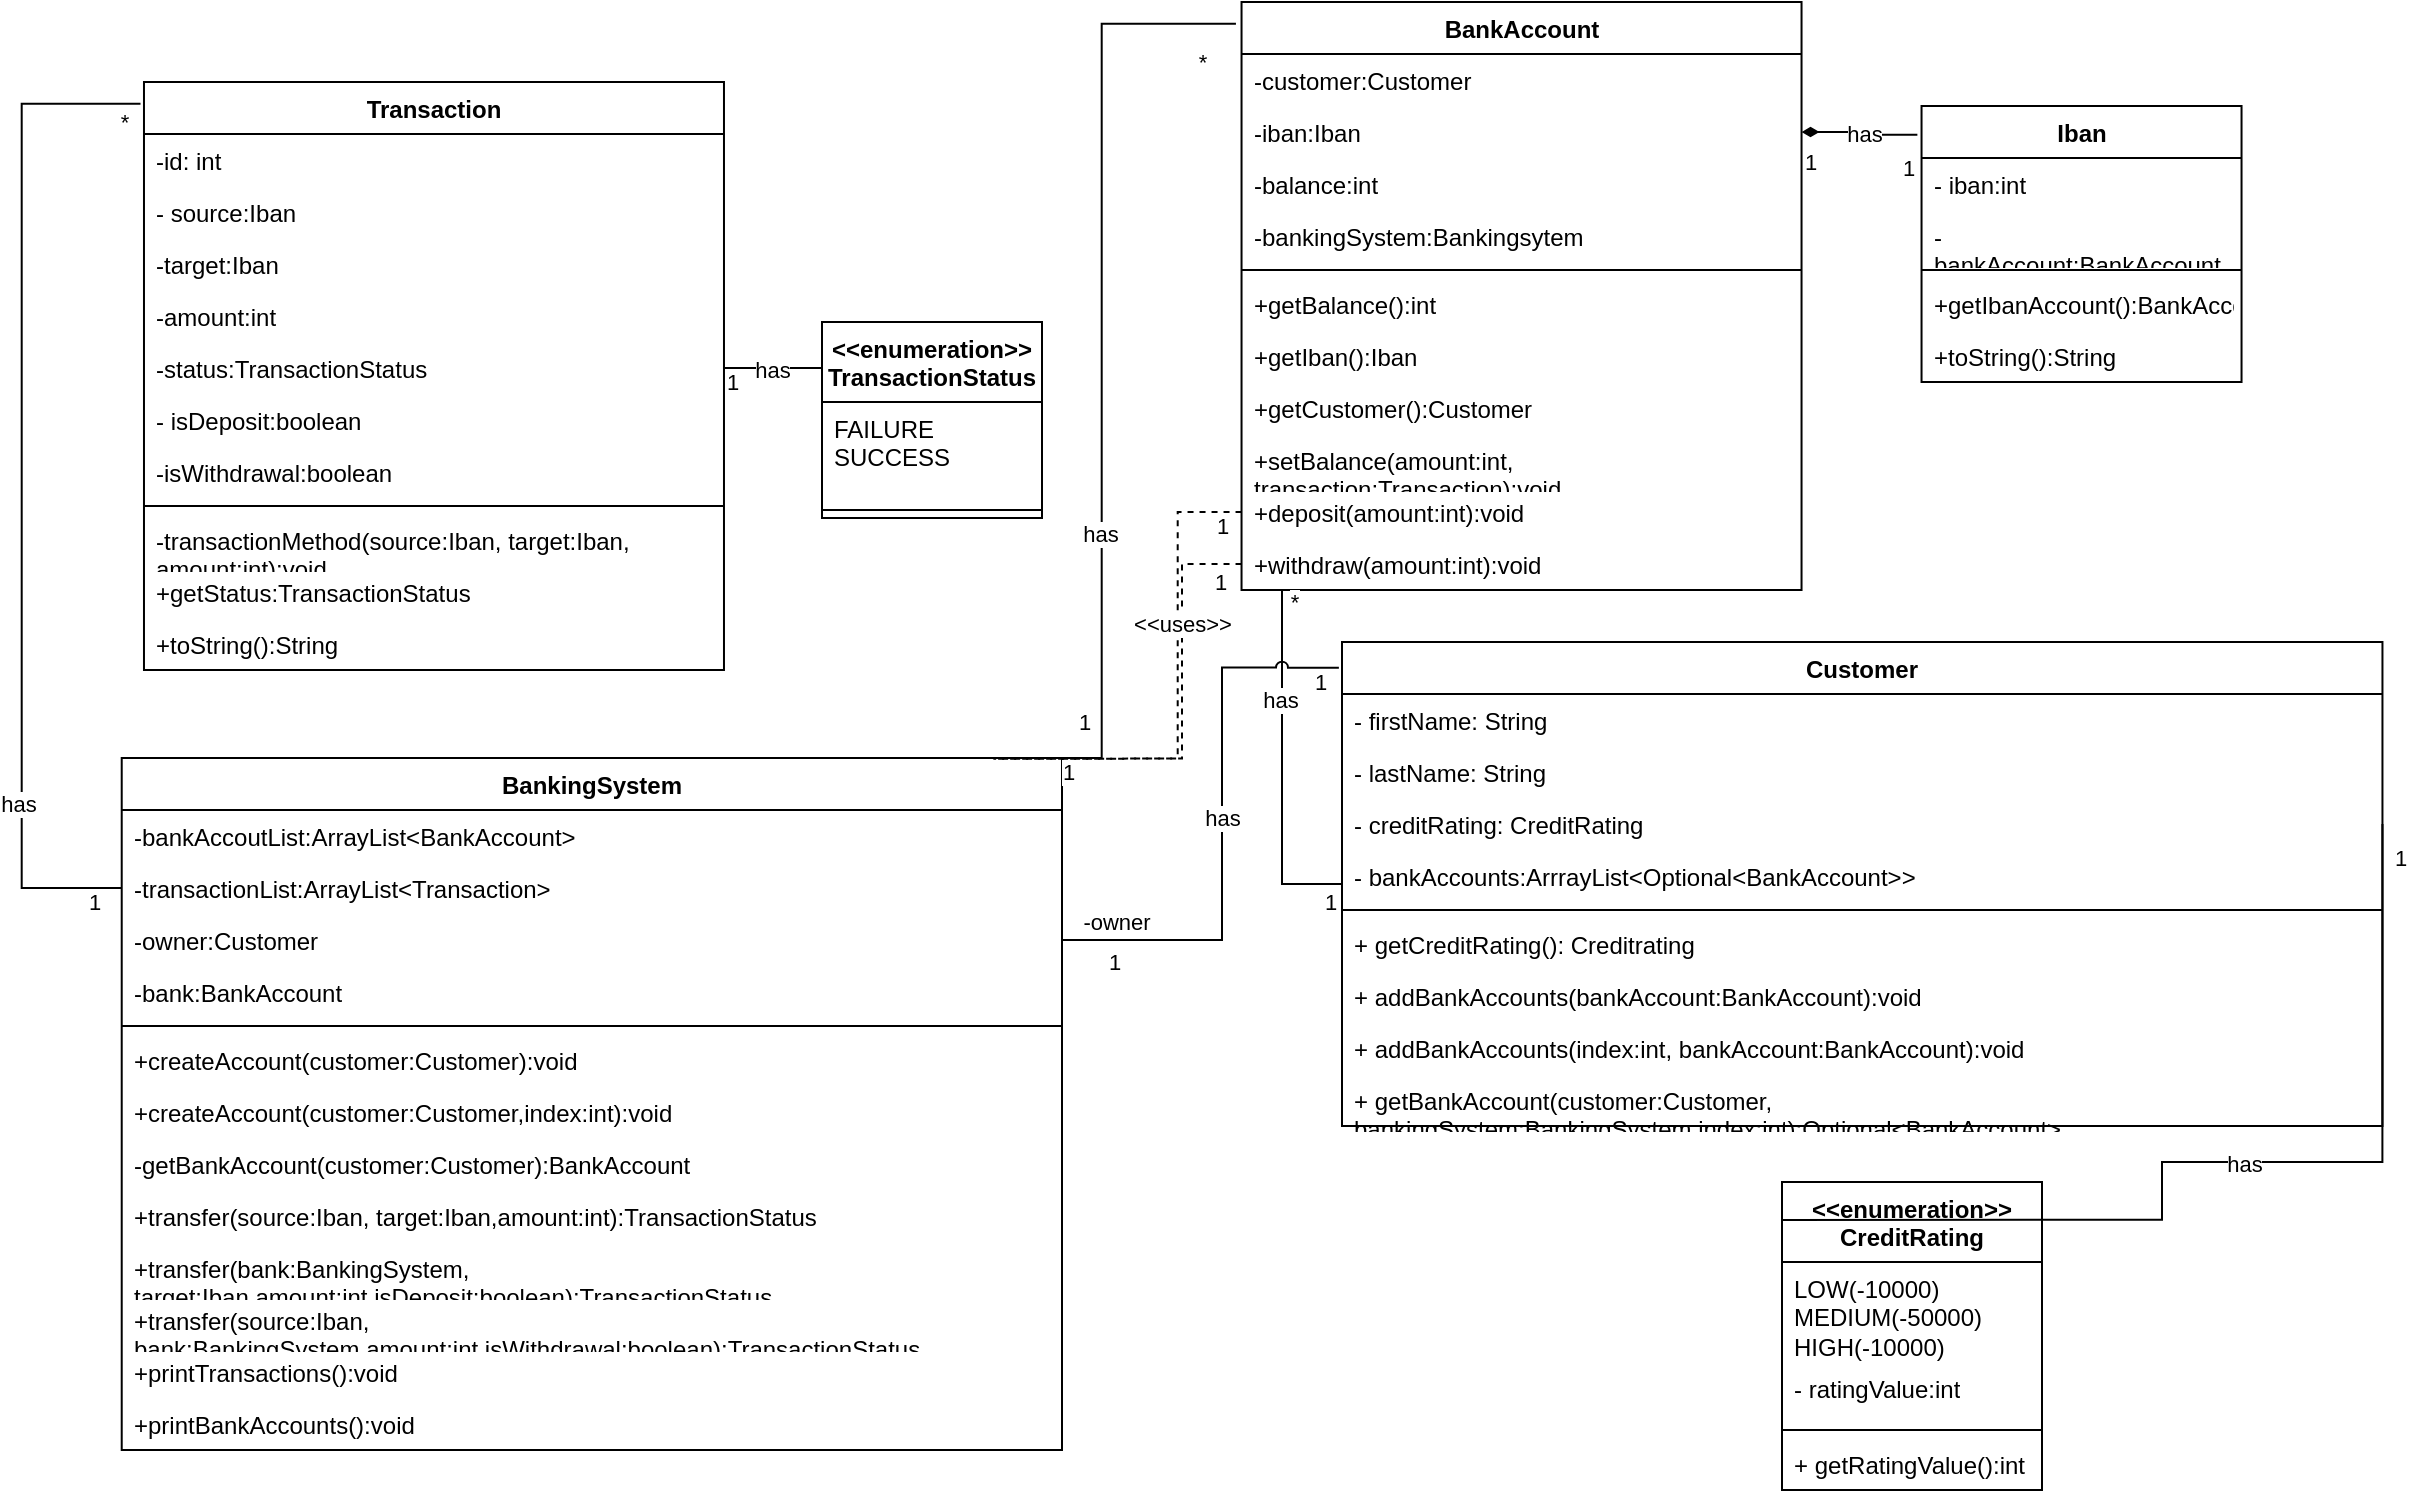<mxfile version="24.2.5" type="github">
  <diagram name="Page-1" id="c4acf3e9-155e-7222-9cf6-157b1a14988f">
    <mxGraphModel dx="2009" dy="1148" grid="1" gridSize="10" guides="1" tooltips="1" connect="1" arrows="1" fold="1" page="1" pageScale="1" pageWidth="1169" pageHeight="827" background="none" math="0" shadow="0">
      <root>
        <mxCell id="0" />
        <mxCell id="1" parent="0" />
        <mxCell id="sZMMLWBmmRGJno0L5d0l-5" value="BankingSystem" style="swimlane;fontStyle=1;align=center;verticalAlign=top;childLayout=stackLayout;horizontal=1;startSize=26;horizontalStack=0;resizeParent=1;resizeParentMax=0;resizeLast=0;collapsible=1;marginBottom=0;whiteSpace=wrap;html=1;" parent="1" vertex="1">
          <mxGeometry x="79.86" y="438" width="470.14" height="346" as="geometry" />
        </mxCell>
        <mxCell id="sZMMLWBmmRGJno0L5d0l-6" value="-bankAccoutList:ArrayList&amp;lt;BankAccount&amp;gt;" style="text;strokeColor=none;fillColor=none;align=left;verticalAlign=top;spacingLeft=4;spacingRight=4;overflow=hidden;rotatable=0;points=[[0,0.5],[1,0.5]];portConstraint=eastwest;whiteSpace=wrap;html=1;" parent="sZMMLWBmmRGJno0L5d0l-5" vertex="1">
          <mxGeometry y="26" width="470.14" height="26" as="geometry" />
        </mxCell>
        <mxCell id="wk22fEHmPmrBNLuspNeW-15" value="-transactionList:ArrayList&amp;lt;Transaction&amp;gt;" style="text;strokeColor=none;fillColor=none;align=left;verticalAlign=top;spacingLeft=4;spacingRight=4;overflow=hidden;rotatable=0;points=[[0,0.5],[1,0.5]];portConstraint=eastwest;whiteSpace=wrap;html=1;" parent="sZMMLWBmmRGJno0L5d0l-5" vertex="1">
          <mxGeometry y="52" width="470.14" height="26" as="geometry" />
        </mxCell>
        <mxCell id="wk22fEHmPmrBNLuspNeW-14" value="-owner:Customer" style="text;strokeColor=none;fillColor=none;align=left;verticalAlign=top;spacingLeft=4;spacingRight=4;overflow=hidden;rotatable=0;points=[[0,0.5],[1,0.5]];portConstraint=eastwest;whiteSpace=wrap;html=1;" parent="sZMMLWBmmRGJno0L5d0l-5" vertex="1">
          <mxGeometry y="78" width="470.14" height="26" as="geometry" />
        </mxCell>
        <mxCell id="wk22fEHmPmrBNLuspNeW-16" value="-bank:BankAccount" style="text;strokeColor=none;fillColor=none;align=left;verticalAlign=top;spacingLeft=4;spacingRight=4;overflow=hidden;rotatable=0;points=[[0,0.5],[1,0.5]];portConstraint=eastwest;whiteSpace=wrap;html=1;" parent="sZMMLWBmmRGJno0L5d0l-5" vertex="1">
          <mxGeometry y="104" width="470.14" height="26" as="geometry" />
        </mxCell>
        <mxCell id="sZMMLWBmmRGJno0L5d0l-7" value="" style="line;strokeWidth=1;fillColor=none;align=left;verticalAlign=middle;spacingTop=-1;spacingLeft=3;spacingRight=3;rotatable=0;labelPosition=right;points=[];portConstraint=eastwest;strokeColor=inherit;" parent="sZMMLWBmmRGJno0L5d0l-5" vertex="1">
          <mxGeometry y="130" width="470.14" height="8" as="geometry" />
        </mxCell>
        <mxCell id="sZMMLWBmmRGJno0L5d0l-8" value="+createAccount(customer:Customer):void" style="text;strokeColor=none;fillColor=none;align=left;verticalAlign=top;spacingLeft=4;spacingRight=4;overflow=hidden;rotatable=0;points=[[0,0.5],[1,0.5]];portConstraint=eastwest;whiteSpace=wrap;html=1;" parent="sZMMLWBmmRGJno0L5d0l-5" vertex="1">
          <mxGeometry y="138" width="470.14" height="26" as="geometry" />
        </mxCell>
        <mxCell id="wk22fEHmPmrBNLuspNeW-73" value="+createAccount(customer:Customer,index:int):void" style="text;strokeColor=none;fillColor=none;align=left;verticalAlign=top;spacingLeft=4;spacingRight=4;overflow=hidden;rotatable=0;points=[[0,0.5],[1,0.5]];portConstraint=eastwest;whiteSpace=wrap;html=1;" parent="sZMMLWBmmRGJno0L5d0l-5" vertex="1">
          <mxGeometry y="164" width="470.14" height="26" as="geometry" />
        </mxCell>
        <mxCell id="wk22fEHmPmrBNLuspNeW-17" value="-getBankAccount(customer:Customer):BankAccount" style="text;strokeColor=none;fillColor=none;align=left;verticalAlign=top;spacingLeft=4;spacingRight=4;overflow=hidden;rotatable=0;points=[[0,0.5],[1,0.5]];portConstraint=eastwest;whiteSpace=wrap;html=1;" parent="sZMMLWBmmRGJno0L5d0l-5" vertex="1">
          <mxGeometry y="190" width="470.14" height="26" as="geometry" />
        </mxCell>
        <mxCell id="wk22fEHmPmrBNLuspNeW-18" value="+transfer(source:Iban, target:Iban,amount:int):TransactionStatus" style="text;strokeColor=none;fillColor=none;align=left;verticalAlign=top;spacingLeft=4;spacingRight=4;overflow=hidden;rotatable=0;points=[[0,0.5],[1,0.5]];portConstraint=eastwest;whiteSpace=wrap;html=1;" parent="sZMMLWBmmRGJno0L5d0l-5" vertex="1">
          <mxGeometry y="216" width="470.14" height="26" as="geometry" />
        </mxCell>
        <mxCell id="wk22fEHmPmrBNLuspNeW-74" value="+transfer(bank:BankingSystem, target:Iban,amount:int,isDeposit:boolean):TransactionStatus" style="text;strokeColor=none;fillColor=none;align=left;verticalAlign=top;spacingLeft=4;spacingRight=4;overflow=hidden;rotatable=0;points=[[0,0.5],[1,0.5]];portConstraint=eastwest;whiteSpace=wrap;html=1;" parent="sZMMLWBmmRGJno0L5d0l-5" vertex="1">
          <mxGeometry y="242" width="470.14" height="26" as="geometry" />
        </mxCell>
        <mxCell id="wk22fEHmPmrBNLuspNeW-75" value="+transfer(source:Iban, bank:BankingSystem,amount:int,isWithdrawal:boolean):TransactionStatus" style="text;strokeColor=none;fillColor=none;align=left;verticalAlign=top;spacingLeft=4;spacingRight=4;overflow=hidden;rotatable=0;points=[[0,0.5],[1,0.5]];portConstraint=eastwest;whiteSpace=wrap;html=1;" parent="sZMMLWBmmRGJno0L5d0l-5" vertex="1">
          <mxGeometry y="268" width="470.14" height="26" as="geometry" />
        </mxCell>
        <mxCell id="wk22fEHmPmrBNLuspNeW-19" value="+printTransactions():void" style="text;strokeColor=none;fillColor=none;align=left;verticalAlign=top;spacingLeft=4;spacingRight=4;overflow=hidden;rotatable=0;points=[[0,0.5],[1,0.5]];portConstraint=eastwest;whiteSpace=wrap;html=1;" parent="sZMMLWBmmRGJno0L5d0l-5" vertex="1">
          <mxGeometry y="294" width="470.14" height="26" as="geometry" />
        </mxCell>
        <mxCell id="wk22fEHmPmrBNLuspNeW-76" value="+printBankAccounts():void" style="text;strokeColor=none;fillColor=none;align=left;verticalAlign=top;spacingLeft=4;spacingRight=4;overflow=hidden;rotatable=0;points=[[0,0.5],[1,0.5]];portConstraint=eastwest;whiteSpace=wrap;html=1;" parent="sZMMLWBmmRGJno0L5d0l-5" vertex="1">
          <mxGeometry y="320" width="470.14" height="26" as="geometry" />
        </mxCell>
        <mxCell id="wk22fEHmPmrBNLuspNeW-20" value="&lt;div&gt;&amp;lt;&amp;lt;enumeration&amp;gt;&amp;gt;&lt;/div&gt;&lt;div&gt;CreditRating&lt;br&gt;&lt;/div&gt;" style="swimlane;fontStyle=1;align=center;verticalAlign=top;childLayout=stackLayout;horizontal=1;startSize=40;horizontalStack=0;resizeParent=1;resizeParentMax=0;resizeLast=0;collapsible=1;marginBottom=0;whiteSpace=wrap;html=1;" parent="1" vertex="1">
          <mxGeometry x="910.0" y="650" width="130" height="154" as="geometry" />
        </mxCell>
        <mxCell id="wk22fEHmPmrBNLuspNeW-21" value="&lt;div&gt;LOW(-10000)&lt;/div&gt;&lt;div&gt;MEDIUM(-50000)&lt;/div&gt;&lt;div&gt;HIGH(-10000)&lt;br&gt;&lt;/div&gt;" style="text;strokeColor=none;fillColor=none;align=left;verticalAlign=top;spacingLeft=4;spacingRight=4;overflow=hidden;rotatable=0;points=[[0,0.5],[1,0.5]];portConstraint=eastwest;whiteSpace=wrap;html=1;" parent="wk22fEHmPmrBNLuspNeW-20" vertex="1">
          <mxGeometry y="40" width="130" height="50" as="geometry" />
        </mxCell>
        <mxCell id="wk22fEHmPmrBNLuspNeW-24" value="- ratingValue:int" style="text;strokeColor=none;fillColor=none;align=left;verticalAlign=top;spacingLeft=4;spacingRight=4;overflow=hidden;rotatable=0;points=[[0,0.5],[1,0.5]];portConstraint=eastwest;whiteSpace=wrap;html=1;" parent="wk22fEHmPmrBNLuspNeW-20" vertex="1">
          <mxGeometry y="90" width="130" height="30" as="geometry" />
        </mxCell>
        <mxCell id="wk22fEHmPmrBNLuspNeW-22" value="" style="line;strokeWidth=1;fillColor=none;align=left;verticalAlign=middle;spacingTop=-1;spacingLeft=3;spacingRight=3;rotatable=0;labelPosition=right;points=[];portConstraint=eastwest;strokeColor=inherit;" parent="wk22fEHmPmrBNLuspNeW-20" vertex="1">
          <mxGeometry y="120" width="130" height="8" as="geometry" />
        </mxCell>
        <mxCell id="wk22fEHmPmrBNLuspNeW-23" value="+ getRatingValue():int" style="text;strokeColor=none;fillColor=none;align=left;verticalAlign=top;spacingLeft=4;spacingRight=4;overflow=hidden;rotatable=0;points=[[0,0.5],[1,0.5]];portConstraint=eastwest;whiteSpace=wrap;html=1;" parent="wk22fEHmPmrBNLuspNeW-20" vertex="1">
          <mxGeometry y="128" width="130" height="26" as="geometry" />
        </mxCell>
        <mxCell id="wk22fEHmPmrBNLuspNeW-62" style="edgeStyle=orthogonalEdgeStyle;rounded=0;orthogonalLoop=1;jettySize=auto;html=1;exitX=1;exitY=0.5;exitDx=0;exitDy=0;" parent="wk22fEHmPmrBNLuspNeW-20" source="wk22fEHmPmrBNLuspNeW-21" target="wk22fEHmPmrBNLuspNeW-21" edge="1">
          <mxGeometry relative="1" as="geometry" />
        </mxCell>
        <mxCell id="wk22fEHmPmrBNLuspNeW-25" value="BankAccount" style="swimlane;fontStyle=1;align=center;verticalAlign=top;childLayout=stackLayout;horizontal=1;startSize=26;horizontalStack=0;resizeParent=1;resizeParentMax=0;resizeLast=0;collapsible=1;marginBottom=0;whiteSpace=wrap;html=1;" parent="1" vertex="1">
          <mxGeometry x="639.77" y="60" width="280" height="294" as="geometry" />
        </mxCell>
        <mxCell id="wk22fEHmPmrBNLuspNeW-26" value="-customer:Customer&lt;span style=&quot;white-space: pre;&quot;&gt;&#x9;&lt;/span&gt;" style="text;strokeColor=none;fillColor=none;align=left;verticalAlign=top;spacingLeft=4;spacingRight=4;overflow=hidden;rotatable=0;points=[[0,0.5],[1,0.5]];portConstraint=eastwest;whiteSpace=wrap;html=1;" parent="wk22fEHmPmrBNLuspNeW-25" vertex="1">
          <mxGeometry y="26" width="280" height="26" as="geometry" />
        </mxCell>
        <mxCell id="wk22fEHmPmrBNLuspNeW-27" value="-iban:Iban" style="text;strokeColor=none;fillColor=none;align=left;verticalAlign=top;spacingLeft=4;spacingRight=4;overflow=hidden;rotatable=0;points=[[0,0.5],[1,0.5]];portConstraint=eastwest;whiteSpace=wrap;html=1;" parent="wk22fEHmPmrBNLuspNeW-25" vertex="1">
          <mxGeometry y="52" width="280" height="26" as="geometry" />
        </mxCell>
        <mxCell id="wk22fEHmPmrBNLuspNeW-28" value="-balance:int" style="text;strokeColor=none;fillColor=none;align=left;verticalAlign=top;spacingLeft=4;spacingRight=4;overflow=hidden;rotatable=0;points=[[0,0.5],[1,0.5]];portConstraint=eastwest;whiteSpace=wrap;html=1;" parent="wk22fEHmPmrBNLuspNeW-25" vertex="1">
          <mxGeometry y="78" width="280" height="26" as="geometry" />
        </mxCell>
        <mxCell id="wk22fEHmPmrBNLuspNeW-29" value="-bankingSystem:Bankingsytem" style="text;strokeColor=none;fillColor=none;align=left;verticalAlign=top;spacingLeft=4;spacingRight=4;overflow=hidden;rotatable=0;points=[[0,0.5],[1,0.5]];portConstraint=eastwest;whiteSpace=wrap;html=1;" parent="wk22fEHmPmrBNLuspNeW-25" vertex="1">
          <mxGeometry y="104" width="280" height="26" as="geometry" />
        </mxCell>
        <mxCell id="wk22fEHmPmrBNLuspNeW-30" value="" style="line;strokeWidth=1;fillColor=none;align=left;verticalAlign=middle;spacingTop=-1;spacingLeft=3;spacingRight=3;rotatable=0;labelPosition=right;points=[];portConstraint=eastwest;strokeColor=inherit;" parent="wk22fEHmPmrBNLuspNeW-25" vertex="1">
          <mxGeometry y="130" width="280" height="8" as="geometry" />
        </mxCell>
        <mxCell id="wk22fEHmPmrBNLuspNeW-31" value="+getBalance():int" style="text;strokeColor=none;fillColor=none;align=left;verticalAlign=top;spacingLeft=4;spacingRight=4;overflow=hidden;rotatable=0;points=[[0,0.5],[1,0.5]];portConstraint=eastwest;whiteSpace=wrap;html=1;" parent="wk22fEHmPmrBNLuspNeW-25" vertex="1">
          <mxGeometry y="138" width="280" height="26" as="geometry" />
        </mxCell>
        <mxCell id="wk22fEHmPmrBNLuspNeW-32" value="+getIban():Iban" style="text;strokeColor=none;fillColor=none;align=left;verticalAlign=top;spacingLeft=4;spacingRight=4;overflow=hidden;rotatable=0;points=[[0,0.5],[1,0.5]];portConstraint=eastwest;whiteSpace=wrap;html=1;" parent="wk22fEHmPmrBNLuspNeW-25" vertex="1">
          <mxGeometry y="164" width="280" height="26" as="geometry" />
        </mxCell>
        <mxCell id="wk22fEHmPmrBNLuspNeW-33" value="+getCustomer():Customer" style="text;strokeColor=none;fillColor=none;align=left;verticalAlign=top;spacingLeft=4;spacingRight=4;overflow=hidden;rotatable=0;points=[[0,0.5],[1,0.5]];portConstraint=eastwest;whiteSpace=wrap;html=1;" parent="wk22fEHmPmrBNLuspNeW-25" vertex="1">
          <mxGeometry y="190" width="280" height="26" as="geometry" />
        </mxCell>
        <mxCell id="wk22fEHmPmrBNLuspNeW-34" value="+setBalance(amount:int, transaction:Transaction):void" style="text;strokeColor=none;fillColor=none;align=left;verticalAlign=top;spacingLeft=4;spacingRight=4;overflow=hidden;rotatable=0;points=[[0,0.5],[1,0.5]];portConstraint=eastwest;whiteSpace=wrap;html=1;" parent="wk22fEHmPmrBNLuspNeW-25" vertex="1">
          <mxGeometry y="216" width="280" height="26" as="geometry" />
        </mxCell>
        <mxCell id="wk22fEHmPmrBNLuspNeW-35" value="+deposit(amount:int):void" style="text;strokeColor=none;fillColor=none;align=left;verticalAlign=top;spacingLeft=4;spacingRight=4;overflow=hidden;rotatable=0;points=[[0,0.5],[1,0.5]];portConstraint=eastwest;whiteSpace=wrap;html=1;" parent="wk22fEHmPmrBNLuspNeW-25" vertex="1">
          <mxGeometry y="242" width="280" height="26" as="geometry" />
        </mxCell>
        <mxCell id="wk22fEHmPmrBNLuspNeW-37" value="+withdraw(amount:int):void" style="text;strokeColor=none;fillColor=none;align=left;verticalAlign=top;spacingLeft=4;spacingRight=4;overflow=hidden;rotatable=0;points=[[0,0.5],[1,0.5]];portConstraint=eastwest;whiteSpace=wrap;html=1;" parent="wk22fEHmPmrBNLuspNeW-25" vertex="1">
          <mxGeometry y="268" width="280" height="26" as="geometry" />
        </mxCell>
        <mxCell id="wk22fEHmPmrBNLuspNeW-38" value="Iban" style="swimlane;fontStyle=1;align=center;verticalAlign=top;childLayout=stackLayout;horizontal=1;startSize=26;horizontalStack=0;resizeParent=1;resizeParentMax=0;resizeLast=0;collapsible=1;marginBottom=0;whiteSpace=wrap;html=1;" parent="1" vertex="1">
          <mxGeometry x="979.77" y="112" width="160" height="138" as="geometry" />
        </mxCell>
        <mxCell id="wk22fEHmPmrBNLuspNeW-39" value="- iban:int" style="text;strokeColor=none;fillColor=none;align=left;verticalAlign=top;spacingLeft=4;spacingRight=4;overflow=hidden;rotatable=0;points=[[0,0.5],[1,0.5]];portConstraint=eastwest;whiteSpace=wrap;html=1;" parent="wk22fEHmPmrBNLuspNeW-38" vertex="1">
          <mxGeometry y="26" width="160" height="26" as="geometry" />
        </mxCell>
        <mxCell id="wk22fEHmPmrBNLuspNeW-42" value="- bankAccount:BankAccount" style="text;strokeColor=none;fillColor=none;align=left;verticalAlign=top;spacingLeft=4;spacingRight=4;overflow=hidden;rotatable=0;points=[[0,0.5],[1,0.5]];portConstraint=eastwest;whiteSpace=wrap;html=1;" parent="wk22fEHmPmrBNLuspNeW-38" vertex="1">
          <mxGeometry y="52" width="160" height="26" as="geometry" />
        </mxCell>
        <mxCell id="wk22fEHmPmrBNLuspNeW-40" value="" style="line;strokeWidth=1;fillColor=none;align=left;verticalAlign=middle;spacingTop=-1;spacingLeft=3;spacingRight=3;rotatable=0;labelPosition=right;points=[];portConstraint=eastwest;strokeColor=inherit;" parent="wk22fEHmPmrBNLuspNeW-38" vertex="1">
          <mxGeometry y="78" width="160" height="8" as="geometry" />
        </mxCell>
        <mxCell id="wk22fEHmPmrBNLuspNeW-41" value="+getIbanAccount():BankAccount" style="text;strokeColor=none;fillColor=none;align=left;verticalAlign=top;spacingLeft=4;spacingRight=4;overflow=hidden;rotatable=0;points=[[0,0.5],[1,0.5]];portConstraint=eastwest;whiteSpace=wrap;html=1;" parent="wk22fEHmPmrBNLuspNeW-38" vertex="1">
          <mxGeometry y="86" width="160" height="26" as="geometry" />
        </mxCell>
        <mxCell id="wk22fEHmPmrBNLuspNeW-43" value="+toString():String" style="text;strokeColor=none;fillColor=none;align=left;verticalAlign=top;spacingLeft=4;spacingRight=4;overflow=hidden;rotatable=0;points=[[0,0.5],[1,0.5]];portConstraint=eastwest;whiteSpace=wrap;html=1;" parent="wk22fEHmPmrBNLuspNeW-38" vertex="1">
          <mxGeometry y="112" width="160" height="26" as="geometry" />
        </mxCell>
        <mxCell id="wk22fEHmPmrBNLuspNeW-44" value="Transaction" style="swimlane;fontStyle=1;align=center;verticalAlign=top;childLayout=stackLayout;horizontal=1;startSize=26;horizontalStack=0;resizeParent=1;resizeParentMax=0;resizeLast=0;collapsible=1;marginBottom=0;whiteSpace=wrap;html=1;" parent="1" vertex="1">
          <mxGeometry x="90.99" y="100" width="290" height="294" as="geometry" />
        </mxCell>
        <mxCell id="wk22fEHmPmrBNLuspNeW-45" value="-id: int" style="text;strokeColor=none;fillColor=none;align=left;verticalAlign=top;spacingLeft=4;spacingRight=4;overflow=hidden;rotatable=0;points=[[0,0.5],[1,0.5]];portConstraint=eastwest;whiteSpace=wrap;html=1;" parent="wk22fEHmPmrBNLuspNeW-44" vertex="1">
          <mxGeometry y="26" width="290" height="26" as="geometry" />
        </mxCell>
        <mxCell id="wk22fEHmPmrBNLuspNeW-46" value="- source:Iban" style="text;strokeColor=none;fillColor=none;align=left;verticalAlign=top;spacingLeft=4;spacingRight=4;overflow=hidden;rotatable=0;points=[[0,0.5],[1,0.5]];portConstraint=eastwest;whiteSpace=wrap;html=1;" parent="wk22fEHmPmrBNLuspNeW-44" vertex="1">
          <mxGeometry y="52" width="290" height="26" as="geometry" />
        </mxCell>
        <mxCell id="wk22fEHmPmrBNLuspNeW-47" value="-target:Iban" style="text;strokeColor=none;fillColor=none;align=left;verticalAlign=top;spacingLeft=4;spacingRight=4;overflow=hidden;rotatable=0;points=[[0,0.5],[1,0.5]];portConstraint=eastwest;whiteSpace=wrap;html=1;" parent="wk22fEHmPmrBNLuspNeW-44" vertex="1">
          <mxGeometry y="78" width="290" height="26" as="geometry" />
        </mxCell>
        <mxCell id="wk22fEHmPmrBNLuspNeW-54" value="-amount:int" style="text;strokeColor=none;fillColor=none;align=left;verticalAlign=top;spacingLeft=4;spacingRight=4;overflow=hidden;rotatable=0;points=[[0,0.5],[1,0.5]];portConstraint=eastwest;whiteSpace=wrap;html=1;" parent="wk22fEHmPmrBNLuspNeW-44" vertex="1">
          <mxGeometry y="104" width="290" height="26" as="geometry" />
        </mxCell>
        <mxCell id="wk22fEHmPmrBNLuspNeW-55" value="-status:TransactionStatus" style="text;strokeColor=none;fillColor=none;align=left;verticalAlign=top;spacingLeft=4;spacingRight=4;overflow=hidden;rotatable=0;points=[[0,0.5],[1,0.5]];portConstraint=eastwest;whiteSpace=wrap;html=1;" parent="wk22fEHmPmrBNLuspNeW-44" vertex="1">
          <mxGeometry y="130" width="290" height="26" as="geometry" />
        </mxCell>
        <mxCell id="wk22fEHmPmrBNLuspNeW-56" value="- isDeposit:boolean" style="text;strokeColor=none;fillColor=none;align=left;verticalAlign=top;spacingLeft=4;spacingRight=4;overflow=hidden;rotatable=0;points=[[0,0.5],[1,0.5]];portConstraint=eastwest;whiteSpace=wrap;html=1;" parent="wk22fEHmPmrBNLuspNeW-44" vertex="1">
          <mxGeometry y="156" width="290" height="26" as="geometry" />
        </mxCell>
        <mxCell id="wk22fEHmPmrBNLuspNeW-48" value="-isWithdrawal:boolean" style="text;strokeColor=none;fillColor=none;align=left;verticalAlign=top;spacingLeft=4;spacingRight=4;overflow=hidden;rotatable=0;points=[[0,0.5],[1,0.5]];portConstraint=eastwest;whiteSpace=wrap;html=1;" parent="wk22fEHmPmrBNLuspNeW-44" vertex="1">
          <mxGeometry y="182" width="290" height="26" as="geometry" />
        </mxCell>
        <mxCell id="wk22fEHmPmrBNLuspNeW-49" value="" style="line;strokeWidth=1;fillColor=none;align=left;verticalAlign=middle;spacingTop=-1;spacingLeft=3;spacingRight=3;rotatable=0;labelPosition=right;points=[];portConstraint=eastwest;strokeColor=inherit;" parent="wk22fEHmPmrBNLuspNeW-44" vertex="1">
          <mxGeometry y="208" width="290" height="8" as="geometry" />
        </mxCell>
        <mxCell id="wk22fEHmPmrBNLuspNeW-50" value="-transactionMethod(source:Iban, target:Iban, amount:int):void" style="text;strokeColor=none;fillColor=none;align=left;verticalAlign=top;spacingLeft=4;spacingRight=4;overflow=hidden;rotatable=0;points=[[0,0.5],[1,0.5]];portConstraint=eastwest;whiteSpace=wrap;html=1;" parent="wk22fEHmPmrBNLuspNeW-44" vertex="1">
          <mxGeometry y="216" width="290" height="26" as="geometry" />
        </mxCell>
        <mxCell id="wk22fEHmPmrBNLuspNeW-51" value="+getStatus:TransactionStatus" style="text;strokeColor=none;fillColor=none;align=left;verticalAlign=top;spacingLeft=4;spacingRight=4;overflow=hidden;rotatable=0;points=[[0,0.5],[1,0.5]];portConstraint=eastwest;whiteSpace=wrap;html=1;" parent="wk22fEHmPmrBNLuspNeW-44" vertex="1">
          <mxGeometry y="242" width="290" height="26" as="geometry" />
        </mxCell>
        <mxCell id="wk22fEHmPmrBNLuspNeW-52" value="+toString():String" style="text;strokeColor=none;fillColor=none;align=left;verticalAlign=top;spacingLeft=4;spacingRight=4;overflow=hidden;rotatable=0;points=[[0,0.5],[1,0.5]];portConstraint=eastwest;whiteSpace=wrap;html=1;" parent="wk22fEHmPmrBNLuspNeW-44" vertex="1">
          <mxGeometry y="268" width="290" height="26" as="geometry" />
        </mxCell>
        <mxCell id="wk22fEHmPmrBNLuspNeW-57" value="&lt;div&gt;&amp;lt;&amp;lt;enumeration&amp;gt;&amp;gt;&lt;/div&gt;&lt;div&gt;TransactionStatus&lt;br&gt;&lt;/div&gt;" style="swimlane;fontStyle=1;align=center;verticalAlign=top;childLayout=stackLayout;horizontal=1;startSize=40;horizontalStack=0;resizeParent=1;resizeParentMax=0;resizeLast=0;collapsible=1;marginBottom=0;whiteSpace=wrap;html=1;" parent="1" vertex="1">
          <mxGeometry x="430.0" y="220" width="110" height="98" as="geometry" />
        </mxCell>
        <mxCell id="wk22fEHmPmrBNLuspNeW-58" value="&lt;div&gt;FAILURE&lt;/div&gt;&lt;div&gt;SUCCESS&lt;br&gt;&lt;/div&gt;" style="text;strokeColor=none;fillColor=none;align=left;verticalAlign=top;spacingLeft=4;spacingRight=4;overflow=hidden;rotatable=0;points=[[0,0.5],[1,0.5]];portConstraint=eastwest;whiteSpace=wrap;html=1;" parent="wk22fEHmPmrBNLuspNeW-57" vertex="1">
          <mxGeometry y="40" width="110" height="50" as="geometry" />
        </mxCell>
        <mxCell id="wk22fEHmPmrBNLuspNeW-60" value="" style="line;strokeWidth=1;fillColor=none;align=left;verticalAlign=middle;spacingTop=-1;spacingLeft=3;spacingRight=3;rotatable=0;labelPosition=right;points=[];portConstraint=eastwest;strokeColor=inherit;" parent="wk22fEHmPmrBNLuspNeW-57" vertex="1">
          <mxGeometry y="90" width="110" height="8" as="geometry" />
        </mxCell>
        <mxCell id="wk22fEHmPmrBNLuspNeW-89" style="edgeStyle=orthogonalEdgeStyle;rounded=0;orthogonalLoop=1;jettySize=auto;html=1;exitX=0;exitY=0.5;exitDx=0;exitDy=0;endArrow=none;endFill=0;" parent="1" source="wk22fEHmPmrBNLuspNeW-63" target="wk22fEHmPmrBNLuspNeW-25" edge="1">
          <mxGeometry relative="1" as="geometry">
            <Array as="points">
              <mxPoint x="660" y="501" />
            </Array>
          </mxGeometry>
        </mxCell>
        <mxCell id="-ng3TfhdZixkfPFJ0xl9-1" value="has" style="edgeLabel;html=1;align=center;verticalAlign=middle;resizable=0;points=[];" vertex="1" connectable="0" parent="wk22fEHmPmrBNLuspNeW-89">
          <mxGeometry x="0.384" y="1" relative="1" as="geometry">
            <mxPoint as="offset" />
          </mxGeometry>
        </mxCell>
        <mxCell id="-ng3TfhdZixkfPFJ0xl9-6" value="*" style="edgeLabel;html=1;align=center;verticalAlign=middle;resizable=0;points=[];" vertex="1" connectable="0" parent="wk22fEHmPmrBNLuspNeW-89">
          <mxGeometry x="0.879" y="-1" relative="1" as="geometry">
            <mxPoint x="5" y="-5" as="offset" />
          </mxGeometry>
        </mxCell>
        <mxCell id="-ng3TfhdZixkfPFJ0xl9-7" value="1" style="edgeLabel;html=1;align=center;verticalAlign=middle;resizable=0;points=[];" vertex="1" connectable="0" parent="wk22fEHmPmrBNLuspNeW-89">
          <mxGeometry x="-0.926" y="3" relative="1" as="geometry">
            <mxPoint y="6" as="offset" />
          </mxGeometry>
        </mxCell>
        <mxCell id="wk22fEHmPmrBNLuspNeW-63" value="Customer" style="swimlane;fontStyle=1;align=center;verticalAlign=top;childLayout=stackLayout;horizontal=1;startSize=26;horizontalStack=0;resizeParent=1;resizeParentMax=0;resizeLast=0;collapsible=1;marginBottom=0;whiteSpace=wrap;html=1;" parent="1" vertex="1">
          <mxGeometry x="690" y="380" width="520.23" height="242" as="geometry" />
        </mxCell>
        <mxCell id="wk22fEHmPmrBNLuspNeW-64" value="- firstName: String" style="text;strokeColor=none;fillColor=none;align=left;verticalAlign=top;spacingLeft=4;spacingRight=4;overflow=hidden;rotatable=0;points=[[0,0.5],[1,0.5]];portConstraint=eastwest;whiteSpace=wrap;html=1;" parent="wk22fEHmPmrBNLuspNeW-63" vertex="1">
          <mxGeometry y="26" width="520.23" height="26" as="geometry" />
        </mxCell>
        <mxCell id="wk22fEHmPmrBNLuspNeW-65" value="- lastName: String" style="text;strokeColor=none;fillColor=none;align=left;verticalAlign=top;spacingLeft=4;spacingRight=4;overflow=hidden;rotatable=0;points=[[0,0.5],[1,0.5]];portConstraint=eastwest;whiteSpace=wrap;html=1;" parent="wk22fEHmPmrBNLuspNeW-63" vertex="1">
          <mxGeometry y="52" width="520.23" height="26" as="geometry" />
        </mxCell>
        <mxCell id="wk22fEHmPmrBNLuspNeW-66" value="- creditRating: CreditRating" style="text;strokeColor=none;fillColor=none;align=left;verticalAlign=top;spacingLeft=4;spacingRight=4;overflow=hidden;rotatable=0;points=[[0,0.5],[1,0.5]];portConstraint=eastwest;whiteSpace=wrap;html=1;" parent="wk22fEHmPmrBNLuspNeW-63" vertex="1">
          <mxGeometry y="78" width="520.23" height="26" as="geometry" />
        </mxCell>
        <mxCell id="wk22fEHmPmrBNLuspNeW-67" value="- bankAccounts:ArrrayList&amp;lt;Optional&amp;lt;BankAccount&amp;gt;&amp;gt; " style="text;strokeColor=none;fillColor=none;align=left;verticalAlign=top;spacingLeft=4;spacingRight=4;overflow=hidden;rotatable=0;points=[[0,0.5],[1,0.5]];portConstraint=eastwest;whiteSpace=wrap;html=1;" parent="wk22fEHmPmrBNLuspNeW-63" vertex="1">
          <mxGeometry y="104" width="520.23" height="26" as="geometry" />
        </mxCell>
        <mxCell id="wk22fEHmPmrBNLuspNeW-68" value="" style="line;strokeWidth=1;fillColor=none;align=left;verticalAlign=middle;spacingTop=-1;spacingLeft=3;spacingRight=3;rotatable=0;labelPosition=right;points=[];portConstraint=eastwest;strokeColor=inherit;" parent="wk22fEHmPmrBNLuspNeW-63" vertex="1">
          <mxGeometry y="130" width="520.23" height="8" as="geometry" />
        </mxCell>
        <mxCell id="wk22fEHmPmrBNLuspNeW-69" value="+ getCreditRating(): Creditrating" style="text;strokeColor=none;fillColor=none;align=left;verticalAlign=top;spacingLeft=4;spacingRight=4;overflow=hidden;rotatable=0;points=[[0,0.5],[1,0.5]];portConstraint=eastwest;whiteSpace=wrap;html=1;" parent="wk22fEHmPmrBNLuspNeW-63" vertex="1">
          <mxGeometry y="138" width="520.23" height="26" as="geometry" />
        </mxCell>
        <mxCell id="wk22fEHmPmrBNLuspNeW-70" value="+ addBankAccounts(bankAccount:BankAccount):void" style="text;strokeColor=none;fillColor=none;align=left;verticalAlign=top;spacingLeft=4;spacingRight=4;overflow=hidden;rotatable=0;points=[[0,0.5],[1,0.5]];portConstraint=eastwest;whiteSpace=wrap;html=1;" parent="wk22fEHmPmrBNLuspNeW-63" vertex="1">
          <mxGeometry y="164" width="520.23" height="26" as="geometry" />
        </mxCell>
        <mxCell id="wk22fEHmPmrBNLuspNeW-71" value="+ addBankAccounts(index:int, bankAccount:BankAccount):void" style="text;strokeColor=none;fillColor=none;align=left;verticalAlign=top;spacingLeft=4;spacingRight=4;overflow=hidden;rotatable=0;points=[[0,0.5],[1,0.5]];portConstraint=eastwest;whiteSpace=wrap;html=1;" parent="wk22fEHmPmrBNLuspNeW-63" vertex="1">
          <mxGeometry y="190" width="520.23" height="26" as="geometry" />
        </mxCell>
        <mxCell id="wk22fEHmPmrBNLuspNeW-72" value="+ getBankAccount(customer:Customer, bankingSystem:BankingSystem,index:int):Optional&amp;lt;BankAccount&amp;gt;" style="text;strokeColor=none;fillColor=none;align=left;verticalAlign=top;spacingLeft=4;spacingRight=4;overflow=hidden;rotatable=0;points=[[0,0.5],[1,0.5]];portConstraint=eastwest;whiteSpace=wrap;html=1;" parent="wk22fEHmPmrBNLuspNeW-63" vertex="1">
          <mxGeometry y="216" width="520.23" height="26" as="geometry" />
        </mxCell>
        <mxCell id="wk22fEHmPmrBNLuspNeW-77" style="edgeStyle=orthogonalEdgeStyle;rounded=0;orthogonalLoop=1;jettySize=auto;html=1;exitX=1;exitY=0.5;exitDx=0;exitDy=0;entryX=0;entryY=0.123;entryDx=0;entryDy=0;entryPerimeter=0;endArrow=none;endFill=0;" parent="1" source="wk22fEHmPmrBNLuspNeW-66" target="wk22fEHmPmrBNLuspNeW-20" edge="1">
          <mxGeometry relative="1" as="geometry">
            <Array as="points">
              <mxPoint x="1210" y="640" />
              <mxPoint x="1100" y="640" />
              <mxPoint x="1100" y="669" />
            </Array>
          </mxGeometry>
        </mxCell>
        <mxCell id="wk22fEHmPmrBNLuspNeW-78" value="has" style="edgeLabel;html=1;align=center;verticalAlign=middle;resizable=0;points=[];" parent="wk22fEHmPmrBNLuspNeW-77" vertex="1" connectable="0">
          <mxGeometry x="-0.045" y="1" relative="1" as="geometry">
            <mxPoint as="offset" />
          </mxGeometry>
        </mxCell>
        <mxCell id="wk22fEHmPmrBNLuspNeW-79" value="1" style="edgeLabel;html=1;align=center;verticalAlign=middle;resizable=0;points=[];" parent="wk22fEHmPmrBNLuspNeW-77" vertex="1" connectable="0">
          <mxGeometry x="-0.964" y="1" relative="1" as="geometry">
            <mxPoint x="8" y="8" as="offset" />
          </mxGeometry>
        </mxCell>
        <mxCell id="wk22fEHmPmrBNLuspNeW-81" style="edgeStyle=orthogonalEdgeStyle;rounded=0;orthogonalLoop=1;jettySize=auto;html=1;exitX=1;exitY=0.5;exitDx=0;exitDy=0;entryX=-0.013;entryY=0.104;entryDx=0;entryDy=0;entryPerimeter=0;endArrow=none;endFill=0;startArrow=diamondThin;startFill=1;" parent="1" source="wk22fEHmPmrBNLuspNeW-27" target="wk22fEHmPmrBNLuspNeW-38" edge="1">
          <mxGeometry relative="1" as="geometry" />
        </mxCell>
        <mxCell id="wk22fEHmPmrBNLuspNeW-82" value="has" style="edgeLabel;html=1;align=center;verticalAlign=middle;resizable=0;points=[];" parent="wk22fEHmPmrBNLuspNeW-81" vertex="1" connectable="0">
          <mxGeometry x="0.073" y="1" relative="1" as="geometry">
            <mxPoint as="offset" />
          </mxGeometry>
        </mxCell>
        <mxCell id="wk22fEHmPmrBNLuspNeW-83" value="1" style="edgeLabel;html=1;align=center;verticalAlign=middle;resizable=0;points=[];" parent="wk22fEHmPmrBNLuspNeW-81" vertex="1" connectable="0">
          <mxGeometry x="-0.858" relative="1" as="geometry">
            <mxPoint y="15" as="offset" />
          </mxGeometry>
        </mxCell>
        <mxCell id="wk22fEHmPmrBNLuspNeW-84" value="1" style="edgeLabel;html=1;align=center;verticalAlign=middle;resizable=0;points=[];" parent="wk22fEHmPmrBNLuspNeW-81" vertex="1" connectable="0">
          <mxGeometry x="0.845" y="1" relative="1" as="geometry">
            <mxPoint y="17" as="offset" />
          </mxGeometry>
        </mxCell>
        <mxCell id="wk22fEHmPmrBNLuspNeW-85" style="edgeStyle=orthogonalEdgeStyle;rounded=0;orthogonalLoop=1;jettySize=auto;html=1;exitX=0.75;exitY=0;exitDx=0;exitDy=0;entryX=-0.01;entryY=0.037;entryDx=0;entryDy=0;entryPerimeter=0;endArrow=none;endFill=0;" parent="1" source="sZMMLWBmmRGJno0L5d0l-5" target="wk22fEHmPmrBNLuspNeW-25" edge="1">
          <mxGeometry relative="1" as="geometry">
            <Array as="points">
              <mxPoint x="569.86" y="438" />
              <mxPoint x="569.86" y="71" />
            </Array>
          </mxGeometry>
        </mxCell>
        <mxCell id="wk22fEHmPmrBNLuspNeW-86" value="has" style="edgeLabel;html=1;align=center;verticalAlign=middle;resizable=0;points=[];" parent="wk22fEHmPmrBNLuspNeW-85" vertex="1" connectable="0">
          <mxGeometry x="-0.125" relative="1" as="geometry">
            <mxPoint x="-1" as="offset" />
          </mxGeometry>
        </mxCell>
        <mxCell id="wk22fEHmPmrBNLuspNeW-87" value="1" style="edgeLabel;html=1;align=center;verticalAlign=middle;resizable=0;points=[];" parent="wk22fEHmPmrBNLuspNeW-85" vertex="1" connectable="0">
          <mxGeometry x="-0.929" y="-1" relative="1" as="geometry">
            <mxPoint x="108" y="-19" as="offset" />
          </mxGeometry>
        </mxCell>
        <mxCell id="wk22fEHmPmrBNLuspNeW-88" value="*" style="edgeLabel;html=1;align=center;verticalAlign=middle;resizable=0;points=[];" parent="wk22fEHmPmrBNLuspNeW-85" vertex="1" connectable="0">
          <mxGeometry x="0.941" y="-1" relative="1" as="geometry">
            <mxPoint y="18" as="offset" />
          </mxGeometry>
        </mxCell>
        <mxCell id="wk22fEHmPmrBNLuspNeW-90" style="edgeStyle=orthogonalEdgeStyle;rounded=0;orthogonalLoop=1;jettySize=auto;html=1;exitX=1;exitY=0.5;exitDx=0;exitDy=0;entryX=-0.003;entryY=0.053;entryDx=0;entryDy=0;entryPerimeter=0;endArrow=none;endFill=0;flowAnimation=0;labelBorderColor=none;jumpStyle=arc;" parent="1" source="wk22fEHmPmrBNLuspNeW-14" target="wk22fEHmPmrBNLuspNeW-63" edge="1">
          <mxGeometry relative="1" as="geometry">
            <Array as="points">
              <mxPoint x="630" y="529" />
              <mxPoint x="630" y="393" />
            </Array>
          </mxGeometry>
        </mxCell>
        <mxCell id="wk22fEHmPmrBNLuspNeW-91" value="has" style="edgeLabel;html=1;align=center;verticalAlign=middle;resizable=0;points=[];" parent="wk22fEHmPmrBNLuspNeW-90" vertex="1" connectable="0">
          <mxGeometry x="0.018" relative="1" as="geometry">
            <mxPoint y="-1" as="offset" />
          </mxGeometry>
        </mxCell>
        <mxCell id="wk22fEHmPmrBNLuspNeW-92" value="1" style="edgeLabel;html=1;align=center;verticalAlign=middle;resizable=0;points=[];" parent="wk22fEHmPmrBNLuspNeW-90" vertex="1" connectable="0">
          <mxGeometry x="-0.813" relative="1" as="geometry">
            <mxPoint y="11" as="offset" />
          </mxGeometry>
        </mxCell>
        <mxCell id="wk22fEHmPmrBNLuspNeW-93" value="-owner" style="edgeLabel;html=1;align=center;verticalAlign=middle;resizable=0;points=[];" parent="wk22fEHmPmrBNLuspNeW-90" vertex="1" connectable="0">
          <mxGeometry x="-0.839" relative="1" as="geometry">
            <mxPoint x="5" y="-9" as="offset" />
          </mxGeometry>
        </mxCell>
        <mxCell id="wk22fEHmPmrBNLuspNeW-94" value="1" style="edgeLabel;html=1;align=center;verticalAlign=middle;resizable=0;points=[];" parent="wk22fEHmPmrBNLuspNeW-90" vertex="1" connectable="0">
          <mxGeometry x="0.929" relative="1" as="geometry">
            <mxPoint y="7" as="offset" />
          </mxGeometry>
        </mxCell>
        <mxCell id="wk22fEHmPmrBNLuspNeW-95" style="edgeStyle=orthogonalEdgeStyle;rounded=0;orthogonalLoop=1;jettySize=auto;html=1;exitX=1;exitY=0.5;exitDx=0;exitDy=0;entryX=0;entryY=0.25;entryDx=0;entryDy=0;endArrow=none;endFill=0;" parent="1" source="wk22fEHmPmrBNLuspNeW-55" target="wk22fEHmPmrBNLuspNeW-57" edge="1">
          <mxGeometry relative="1" as="geometry">
            <Array as="points">
              <mxPoint x="430" y="243" />
            </Array>
          </mxGeometry>
        </mxCell>
        <mxCell id="wk22fEHmPmrBNLuspNeW-96" value="has" style="edgeLabel;html=1;align=center;verticalAlign=middle;resizable=0;points=[];" parent="wk22fEHmPmrBNLuspNeW-95" vertex="1" connectable="0">
          <mxGeometry x="-0.071" y="-1" relative="1" as="geometry">
            <mxPoint as="offset" />
          </mxGeometry>
        </mxCell>
        <mxCell id="wk22fEHmPmrBNLuspNeW-97" value="1" style="edgeLabel;html=1;align=center;verticalAlign=middle;resizable=0;points=[];" parent="wk22fEHmPmrBNLuspNeW-95" vertex="1" connectable="0">
          <mxGeometry x="-0.837" relative="1" as="geometry">
            <mxPoint y="7" as="offset" />
          </mxGeometry>
        </mxCell>
        <mxCell id="wk22fEHmPmrBNLuspNeW-99" style="edgeStyle=orthogonalEdgeStyle;rounded=0;orthogonalLoop=1;jettySize=auto;html=1;exitX=0;exitY=0.5;exitDx=0;exitDy=0;entryX=-0.006;entryY=0.037;entryDx=0;entryDy=0;entryPerimeter=0;endArrow=none;endFill=0;" parent="1" source="wk22fEHmPmrBNLuspNeW-15" target="wk22fEHmPmrBNLuspNeW-44" edge="1">
          <mxGeometry relative="1" as="geometry">
            <Array as="points">
              <mxPoint x="29.86" y="503" />
              <mxPoint x="29.86" y="111" />
            </Array>
          </mxGeometry>
        </mxCell>
        <mxCell id="wk22fEHmPmrBNLuspNeW-100" value="has" style="edgeLabel;html=1;align=center;verticalAlign=middle;resizable=0;points=[];" parent="wk22fEHmPmrBNLuspNeW-99" vertex="1" connectable="0">
          <mxGeometry x="-0.632" y="1" relative="1" as="geometry">
            <mxPoint x="-1" as="offset" />
          </mxGeometry>
        </mxCell>
        <mxCell id="wk22fEHmPmrBNLuspNeW-101" value="1" style="edgeLabel;html=1;align=center;verticalAlign=middle;resizable=0;points=[];" parent="wk22fEHmPmrBNLuspNeW-99" vertex="1" connectable="0">
          <mxGeometry x="-0.949" y="1" relative="1" as="geometry">
            <mxPoint x="-1" y="6" as="offset" />
          </mxGeometry>
        </mxCell>
        <mxCell id="wk22fEHmPmrBNLuspNeW-102" value="*" style="edgeLabel;html=1;align=center;verticalAlign=middle;resizable=0;points=[];" parent="wk22fEHmPmrBNLuspNeW-99" vertex="1" connectable="0">
          <mxGeometry x="0.917" y="-2" relative="1" as="geometry">
            <mxPoint x="13" y="7" as="offset" />
          </mxGeometry>
        </mxCell>
        <mxCell id="wk22fEHmPmrBNLuspNeW-103" style="edgeStyle=orthogonalEdgeStyle;rounded=0;orthogonalLoop=1;jettySize=auto;html=1;exitX=0;exitY=0.5;exitDx=0;exitDy=0;entryX=0.927;entryY=0.001;entryDx=0;entryDy=0;entryPerimeter=0;endArrow=none;endFill=0;dashed=1;" parent="1" source="wk22fEHmPmrBNLuspNeW-35" target="sZMMLWBmmRGJno0L5d0l-5" edge="1">
          <mxGeometry relative="1" as="geometry">
            <Array as="points">
              <mxPoint x="607.86" y="315" />
            </Array>
          </mxGeometry>
        </mxCell>
        <mxCell id="wk22fEHmPmrBNLuspNeW-106" value="1" style="edgeLabel;html=1;align=center;verticalAlign=middle;resizable=0;points=[];" parent="wk22fEHmPmrBNLuspNeW-103" vertex="1" connectable="0">
          <mxGeometry x="-0.917" relative="1" as="geometry">
            <mxPoint y="7" as="offset" />
          </mxGeometry>
        </mxCell>
        <mxCell id="wk22fEHmPmrBNLuspNeW-104" style="edgeStyle=orthogonalEdgeStyle;rounded=0;orthogonalLoop=1;jettySize=auto;html=1;exitX=0;exitY=0.5;exitDx=0;exitDy=0;entryX=0.927;entryY=0.001;entryDx=0;entryDy=0;entryPerimeter=0;endArrow=none;endFill=0;dashed=1;" parent="1" source="wk22fEHmPmrBNLuspNeW-37" target="sZMMLWBmmRGJno0L5d0l-5" edge="1">
          <mxGeometry relative="1" as="geometry">
            <Array as="points">
              <mxPoint x="610" y="341" />
              <mxPoint x="610" y="438" />
            </Array>
          </mxGeometry>
        </mxCell>
        <mxCell id="wk22fEHmPmrBNLuspNeW-105" value="&amp;lt;&amp;lt;uses&amp;gt;&amp;gt;" style="edgeLabel;html=1;align=center;verticalAlign=middle;resizable=0;points=[];" parent="wk22fEHmPmrBNLuspNeW-104" vertex="1" connectable="0">
          <mxGeometry x="0.311" relative="1" as="geometry">
            <mxPoint x="18" y="-68" as="offset" />
          </mxGeometry>
        </mxCell>
        <mxCell id="wk22fEHmPmrBNLuspNeW-107" value="1" style="edgeLabel;html=1;align=center;verticalAlign=middle;resizable=0;points=[];" parent="wk22fEHmPmrBNLuspNeW-104" vertex="1" connectable="0">
          <mxGeometry x="-0.9" y="1" relative="1" as="geometry">
            <mxPoint y="8" as="offset" />
          </mxGeometry>
        </mxCell>
        <mxCell id="wk22fEHmPmrBNLuspNeW-108" value="1" style="edgeLabel;html=1;align=center;verticalAlign=middle;resizable=0;points=[];" parent="wk22fEHmPmrBNLuspNeW-104" vertex="1" connectable="0">
          <mxGeometry x="0.774" relative="1" as="geometry">
            <mxPoint x="12" y="6" as="offset" />
          </mxGeometry>
        </mxCell>
      </root>
    </mxGraphModel>
  </diagram>
</mxfile>
